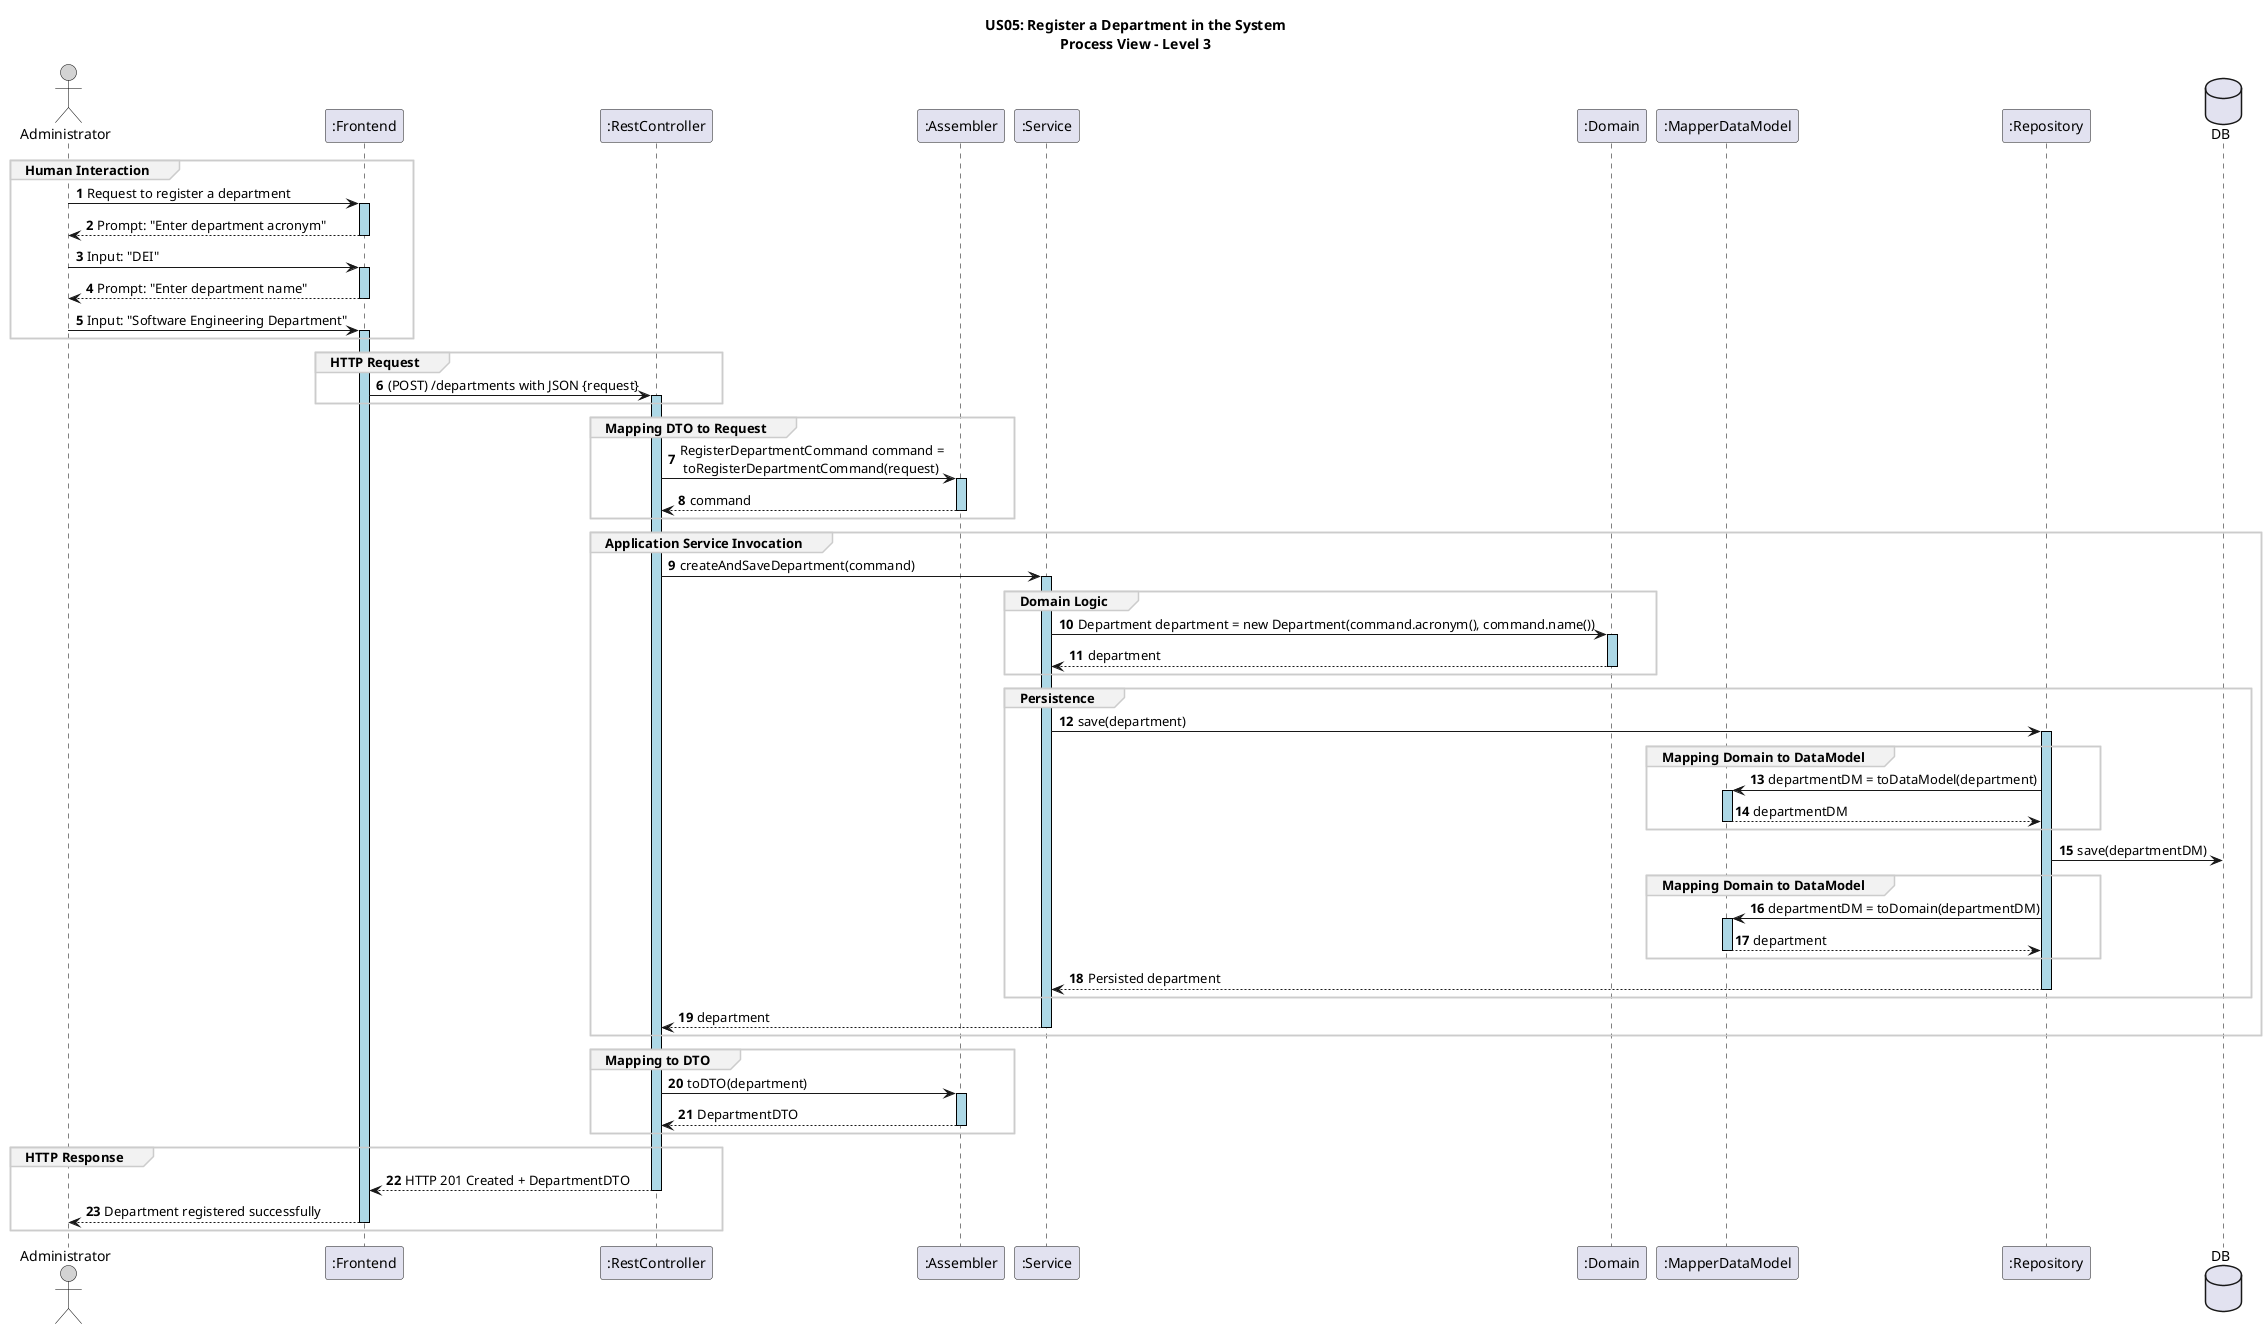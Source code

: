 @startuml
autonumber

skinparam sequence {
    LifelineBorderColor black
    LifelineBackgroundColor LightBlue
    ActorBorderColor black
    ActorBackgroundColor LightGray
    GroupBorderColor #cccccc
    GroupBackgroundColor #f2f2f2
}

title US05: Register a Department in the System\nProcess View – Level 3

actor ADM as "Administrator"
participant ":Frontend" as FE
participant ":RestController" as CT
participant ":Assembler" as MP
participant ":Service" as SE
participant ":Domain" as DM
participant ":MapperDataModel" as MDM
participant ":Repository" as RE
database DB

group Human Interaction
ADM -> FE ++: Request to register a department
FE --> ADM --: Prompt: "Enter department acronym"
ADM -> FE ++: Input: "DEI"
FE --> ADM --: Prompt: "Enter department name"
ADM -> FE ++: Input: "Software Engineering Department"
end group

group HTTP Request
FE -> CT ++: (POST) /departments with JSON {request}
end group

group Mapping DTO to Request
CT -> MP ++: RegisterDepartmentCommand command =\n toRegisterDepartmentCommand(request)
MP --> CT --: command
end group

group Application Service Invocation
CT -> SE ++: createAndSaveDepartment(command)

group Domain Logic
SE -> DM ++: Department department = new Department(command.acronym(), command.name())
DM --> SE --: department
end group

group Persistence
SE -> RE ++: save(department)
group Mapping Domain to DataModel
RE -> MDM ++: departmentDM = toDataModel(department)
MDM --> RE --: departmentDM
end group
RE -> DB : save(departmentDM)
group Mapping Domain to DataModel
RE -> MDM ++: departmentDM = toDomain(departmentDM)
MDM --> RE --: department
end group
RE --> SE --: Persisted department
end group

SE --> CT --: department
end group

group Mapping to DTO
CT -> MP ++: toDTO(department)
MP --> CT --: DepartmentDTO
end group

group HTTP Response
CT --> FE --: HTTP 201 Created + DepartmentDTO
FE --> ADM --: Department registered successfully
end group

@enduml
